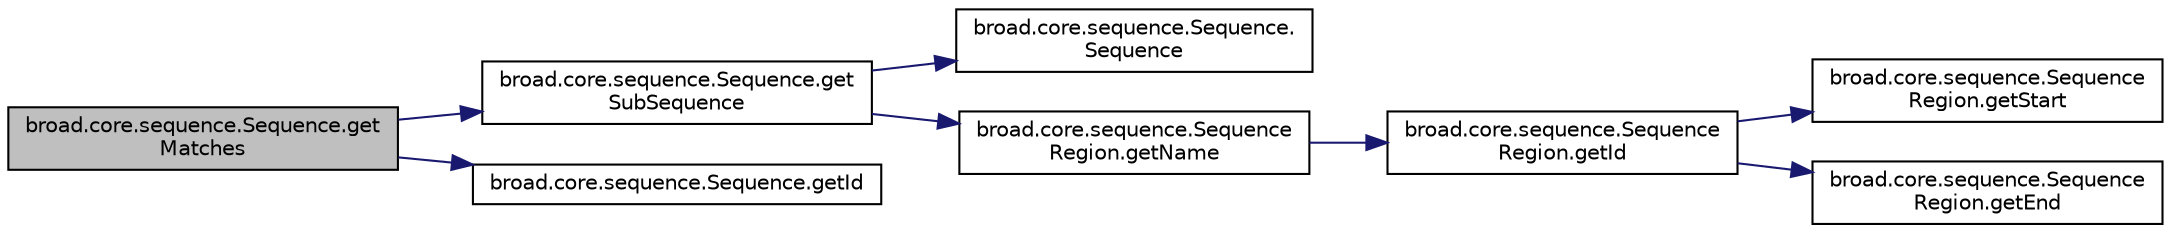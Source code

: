 digraph "broad.core.sequence.Sequence.getMatches"
{
  edge [fontname="Helvetica",fontsize="10",labelfontname="Helvetica",labelfontsize="10"];
  node [fontname="Helvetica",fontsize="10",shape=record];
  rankdir="LR";
  Node1 [label="broad.core.sequence.Sequence.get\lMatches",height=0.2,width=0.4,color="black", fillcolor="grey75", style="filled" fontcolor="black"];
  Node1 -> Node2 [color="midnightblue",fontsize="10",style="solid"];
  Node2 [label="broad.core.sequence.Sequence.get\lSubSequence",height=0.2,width=0.4,color="black", fillcolor="white", style="filled",URL="$classbroad_1_1core_1_1sequence_1_1_sequence.html#ab03732869550e07296a989208b50c100"];
  Node2 -> Node3 [color="midnightblue",fontsize="10",style="solid"];
  Node3 [label="broad.core.sequence.Sequence.\lSequence",height=0.2,width=0.4,color="black", fillcolor="white", style="filled",URL="$classbroad_1_1core_1_1sequence_1_1_sequence.html#a3f5ed7a6ae3513ae7eb2bae8789a6f10"];
  Node2 -> Node4 [color="midnightblue",fontsize="10",style="solid"];
  Node4 [label="broad.core.sequence.Sequence\lRegion.getName",height=0.2,width=0.4,color="black", fillcolor="white", style="filled",URL="$classbroad_1_1core_1_1sequence_1_1_sequence_region.html#abe729e8af2a1d244f41ddf93373ca829"];
  Node4 -> Node5 [color="midnightblue",fontsize="10",style="solid"];
  Node5 [label="broad.core.sequence.Sequence\lRegion.getId",height=0.2,width=0.4,color="black", fillcolor="white", style="filled",URL="$classbroad_1_1core_1_1sequence_1_1_sequence_region.html#a3a81800b533cb2f0a880c5158741ebd0"];
  Node5 -> Node6 [color="midnightblue",fontsize="10",style="solid"];
  Node6 [label="broad.core.sequence.Sequence\lRegion.getStart",height=0.2,width=0.4,color="black", fillcolor="white", style="filled",URL="$classbroad_1_1core_1_1sequence_1_1_sequence_region.html#afcca12aead494125f57be12abe9e2adb"];
  Node5 -> Node7 [color="midnightblue",fontsize="10",style="solid"];
  Node7 [label="broad.core.sequence.Sequence\lRegion.getEnd",height=0.2,width=0.4,color="black", fillcolor="white", style="filled",URL="$classbroad_1_1core_1_1sequence_1_1_sequence_region.html#a1f2cbaafc85940a5c2719243f4640249"];
  Node1 -> Node8 [color="midnightblue",fontsize="10",style="solid"];
  Node8 [label="broad.core.sequence.Sequence.getId",height=0.2,width=0.4,color="black", fillcolor="white", style="filled",URL="$classbroad_1_1core_1_1sequence_1_1_sequence.html#a5da71f38ac38e891746b5f747fe67213"];
}
